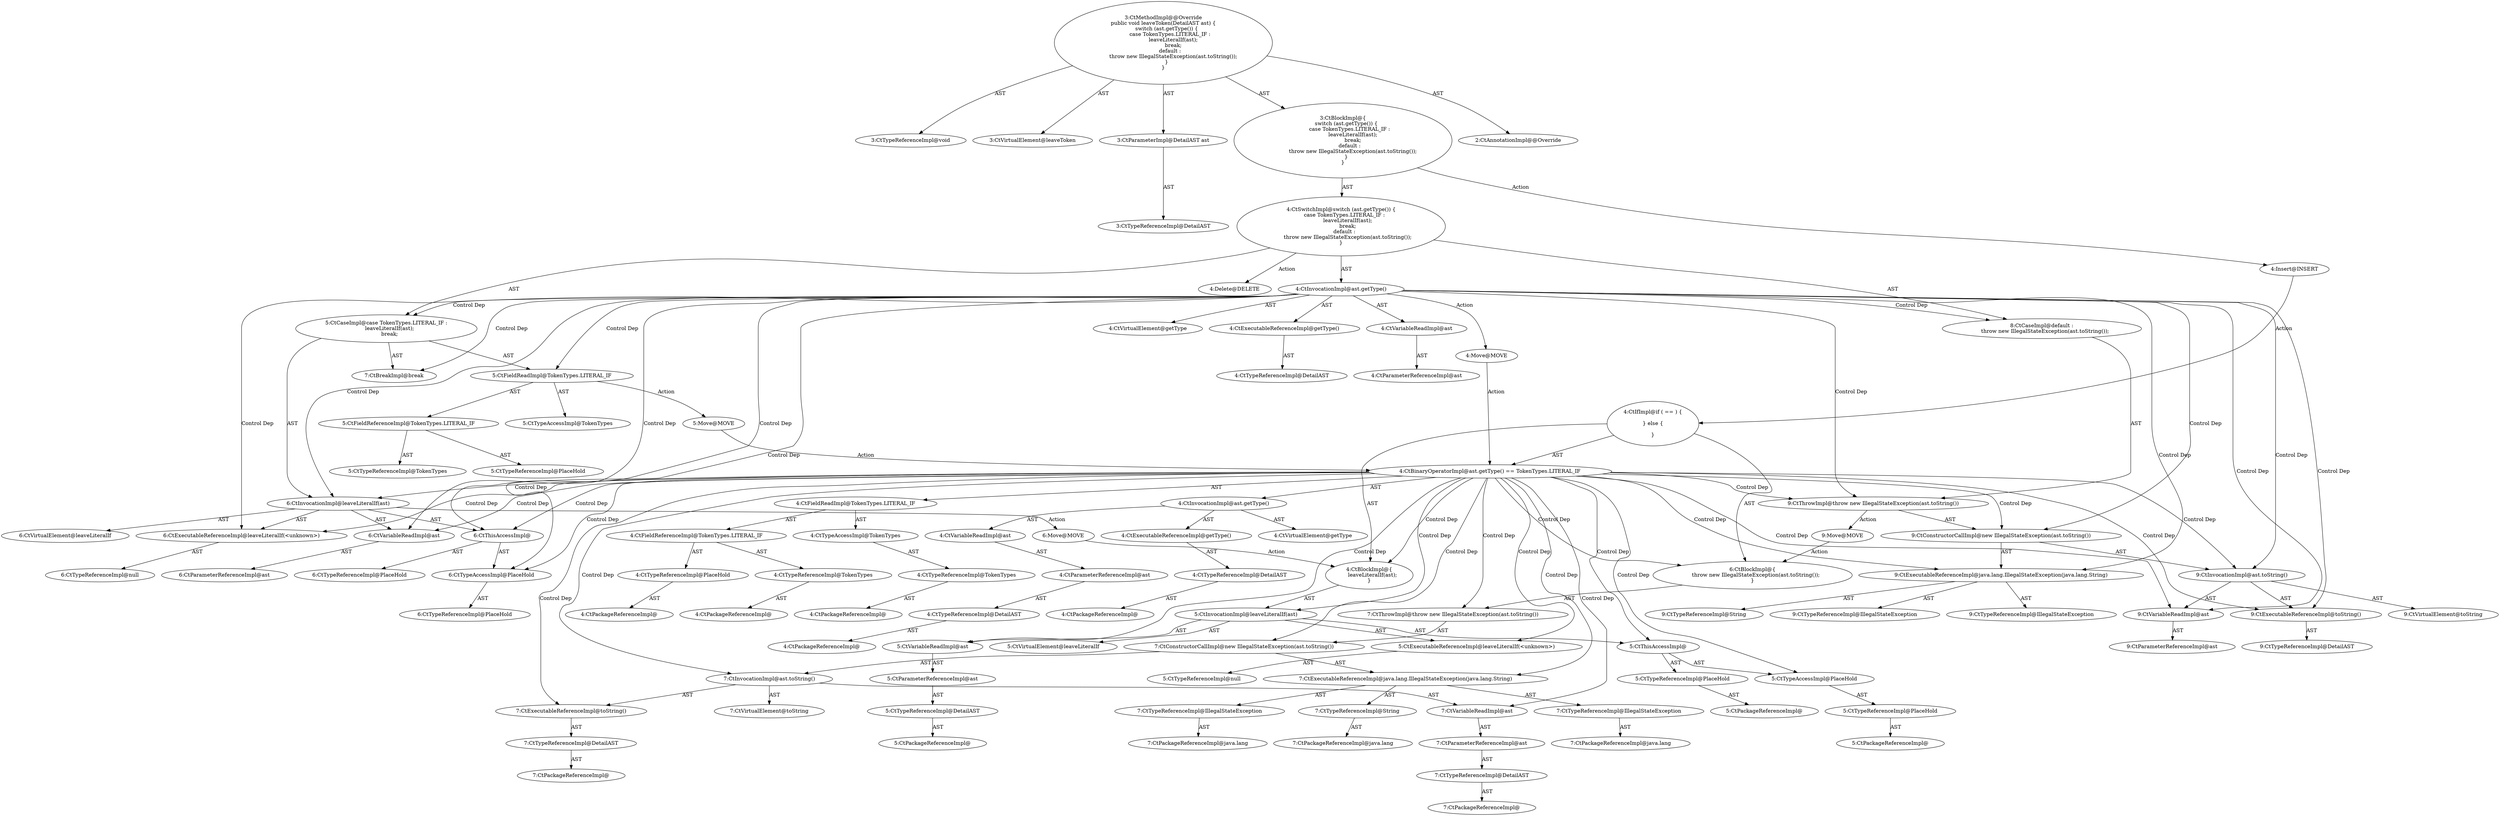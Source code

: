 digraph "leaveToken#?,DetailAST" {
0 [label="3:CtTypeReferenceImpl@void" shape=ellipse]
1 [label="3:CtVirtualElement@leaveToken" shape=ellipse]
2 [label="3:CtParameterImpl@DetailAST ast" shape=ellipse]
3 [label="3:CtTypeReferenceImpl@DetailAST" shape=ellipse]
4 [label="4:CtExecutableReferenceImpl@getType()" shape=ellipse]
5 [label="4:CtTypeReferenceImpl@DetailAST" shape=ellipse]
6 [label="4:CtVirtualElement@getType" shape=ellipse]
7 [label="4:CtVariableReadImpl@ast" shape=ellipse]
8 [label="4:CtParameterReferenceImpl@ast" shape=ellipse]
9 [label="4:CtInvocationImpl@ast.getType()" shape=ellipse]
10 [label="5:CtFieldReferenceImpl@TokenTypes.LITERAL_IF" shape=ellipse]
11 [label="5:CtTypeReferenceImpl@TokenTypes" shape=ellipse]
12 [label="5:CtTypeReferenceImpl@PlaceHold" shape=ellipse]
13 [label="5:CtFieldReadImpl@TokenTypes.LITERAL_IF" shape=ellipse]
14 [label="5:CtTypeAccessImpl@TokenTypes" shape=ellipse]
15 [label="6:CtExecutableReferenceImpl@leaveLiteralIf(<unknown>)" shape=ellipse]
16 [label="6:CtTypeReferenceImpl@null" shape=ellipse]
17 [label="6:CtVirtualElement@leaveLiteralIf" shape=ellipse]
18 [label="6:CtTypeAccessImpl@PlaceHold" shape=ellipse]
19 [label="6:CtTypeReferenceImpl@PlaceHold" shape=ellipse]
20 [label="6:CtThisAccessImpl@" shape=ellipse]
21 [label="6:CtTypeReferenceImpl@PlaceHold" shape=ellipse]
22 [label="6:CtVariableReadImpl@ast" shape=ellipse]
23 [label="6:CtParameterReferenceImpl@ast" shape=ellipse]
24 [label="6:CtInvocationImpl@leaveLiteralIf(ast)" shape=ellipse]
25 [label="7:CtBreakImpl@break" shape=ellipse]
26 [label="5:CtCaseImpl@case TokenTypes.LITERAL_IF :
    leaveLiteralIf(ast);
    break;" shape=ellipse]
27 [label="9:CtExecutableReferenceImpl@java.lang.IllegalStateException(java.lang.String)" shape=ellipse]
28 [label="9:CtTypeReferenceImpl@IllegalStateException" shape=ellipse]
29 [label="9:CtTypeReferenceImpl@IllegalStateException" shape=ellipse]
30 [label="9:CtTypeReferenceImpl@String" shape=ellipse]
31 [label="9:CtExecutableReferenceImpl@toString()" shape=ellipse]
32 [label="9:CtTypeReferenceImpl@DetailAST" shape=ellipse]
33 [label="9:CtVirtualElement@toString" shape=ellipse]
34 [label="9:CtVariableReadImpl@ast" shape=ellipse]
35 [label="9:CtParameterReferenceImpl@ast" shape=ellipse]
36 [label="9:CtInvocationImpl@ast.toString()" shape=ellipse]
37 [label="9:CtConstructorCallImpl@new IllegalStateException(ast.toString())" shape=ellipse]
38 [label="9:CtThrowImpl@throw new IllegalStateException(ast.toString())" shape=ellipse]
39 [label="8:CtCaseImpl@default :
    throw new IllegalStateException(ast.toString());" shape=ellipse]
40 [label="4:CtSwitchImpl@switch (ast.getType()) \{
    case TokenTypes.LITERAL_IF :
        leaveLiteralIf(ast);
        break;
    default :
        throw new IllegalStateException(ast.toString());
\}" shape=ellipse]
41 [label="3:CtBlockImpl@\{
    switch (ast.getType()) \{
        case TokenTypes.LITERAL_IF :
            leaveLiteralIf(ast);
            break;
        default :
            throw new IllegalStateException(ast.toString());
    \}
\}" shape=ellipse]
42 [label="3:CtMethodImpl@@Override
public void leaveToken(DetailAST ast) \{
    switch (ast.getType()) \{
        case TokenTypes.LITERAL_IF :
            leaveLiteralIf(ast);
            break;
        default :
            throw new IllegalStateException(ast.toString());
    \}
\}" shape=ellipse]
43 [label="2:CtAnnotationImpl@@Override" shape=ellipse]
44 [label="4:Delete@DELETE" shape=ellipse]
45 [label="4:Insert@INSERT" shape=ellipse]
46 [label="4:CtPackageReferenceImpl@" shape=ellipse]
47 [label="4:CtTypeReferenceImpl@DetailAST" shape=ellipse]
48 [label="4:CtParameterReferenceImpl@ast" shape=ellipse]
49 [label="4:CtVariableReadImpl@ast" shape=ellipse]
50 [label="4:CtPackageReferenceImpl@" shape=ellipse]
51 [label="4:CtTypeReferenceImpl@DetailAST" shape=ellipse]
52 [label="4:CtExecutableReferenceImpl@getType()" shape=ellipse]
53 [label="4:CtInvocationImpl@ast.getType()" shape=ellipse]
54 [label="4:CtVirtualElement@getType" shape=ellipse]
55 [label="4:CtPackageReferenceImpl@" shape=ellipse]
56 [label="4:CtTypeReferenceImpl@TokenTypes" shape=ellipse]
57 [label="4:CtTypeAccessImpl@TokenTypes" shape=ellipse]
58 [label="4:CtPackageReferenceImpl@" shape=ellipse]
59 [label="4:CtTypeReferenceImpl@TokenTypes" shape=ellipse]
60 [label="4:CtPackageReferenceImpl@" shape=ellipse]
61 [label="4:CtTypeReferenceImpl@PlaceHold" shape=ellipse]
62 [label="4:CtFieldReferenceImpl@TokenTypes.LITERAL_IF" shape=ellipse]
63 [label="4:CtFieldReadImpl@TokenTypes.LITERAL_IF" shape=ellipse]
64 [label="4:CtBinaryOperatorImpl@ast.getType() == TokenTypes.LITERAL_IF" shape=ellipse]
65 [label="5:CtPackageReferenceImpl@" shape=ellipse]
66 [label="5:CtTypeReferenceImpl@PlaceHold" shape=ellipse]
67 [label="5:CtPackageReferenceImpl@" shape=ellipse]
68 [label="5:CtTypeReferenceImpl@PlaceHold" shape=ellipse]
69 [label="5:CtTypeAccessImpl@PlaceHold" shape=ellipse]
70 [label="5:CtThisAccessImpl@" shape=ellipse]
71 [label="5:CtTypeReferenceImpl@null" shape=ellipse]
72 [label="5:CtExecutableReferenceImpl@leaveLiteralIf(<unknown>)" shape=ellipse]
73 [label="5:CtPackageReferenceImpl@" shape=ellipse]
74 [label="5:CtTypeReferenceImpl@DetailAST" shape=ellipse]
75 [label="5:CtParameterReferenceImpl@ast" shape=ellipse]
76 [label="5:CtVariableReadImpl@ast" shape=ellipse]
77 [label="5:CtInvocationImpl@leaveLiteralIf(ast)" shape=ellipse]
78 [label="5:CtVirtualElement@leaveLiteralIf" shape=ellipse]
79 [label="4:CtBlockImpl@\{
    leaveLiteralIf(ast);
\}" shape=ellipse]
80 [label="7:CtPackageReferenceImpl@java.lang" shape=ellipse]
81 [label="7:CtTypeReferenceImpl@IllegalStateException" shape=ellipse]
82 [label="7:CtPackageReferenceImpl@java.lang" shape=ellipse]
83 [label="7:CtTypeReferenceImpl@IllegalStateException" shape=ellipse]
84 [label="7:CtPackageReferenceImpl@java.lang" shape=ellipse]
85 [label="7:CtTypeReferenceImpl@String" shape=ellipse]
86 [label="7:CtExecutableReferenceImpl@java.lang.IllegalStateException(java.lang.String)" shape=ellipse]
87 [label="7:CtPackageReferenceImpl@" shape=ellipse]
88 [label="7:CtTypeReferenceImpl@DetailAST" shape=ellipse]
89 [label="7:CtParameterReferenceImpl@ast" shape=ellipse]
90 [label="7:CtVariableReadImpl@ast" shape=ellipse]
91 [label="7:CtPackageReferenceImpl@" shape=ellipse]
92 [label="7:CtTypeReferenceImpl@DetailAST" shape=ellipse]
93 [label="7:CtExecutableReferenceImpl@toString()" shape=ellipse]
94 [label="7:CtInvocationImpl@ast.toString()" shape=ellipse]
95 [label="7:CtVirtualElement@toString" shape=ellipse]
96 [label="7:CtConstructorCallImpl@new IllegalStateException(ast.toString())" shape=ellipse]
97 [label="7:CtThrowImpl@throw new IllegalStateException(ast.toString())" shape=ellipse]
98 [label="6:CtBlockImpl@\{
    throw new IllegalStateException(ast.toString());
\}" shape=ellipse]
99 [label="4:CtIfImpl@if ( == ) \{

\} else \{

\}" shape=ellipse]
100 [label="4:Move@MOVE" shape=ellipse]
101 [label="5:Move@MOVE" shape=ellipse]
102 [label="6:Move@MOVE" shape=ellipse]
103 [label="9:Move@MOVE" shape=ellipse]
2 -> 3 [label="AST"];
4 -> 5 [label="AST"];
7 -> 8 [label="AST"];
9 -> 6 [label="AST"];
9 -> 7 [label="AST"];
9 -> 4 [label="AST"];
9 -> 26 [label="Control Dep"];
9 -> 13 [label="Control Dep"];
9 -> 24 [label="Control Dep"];
9 -> 15 [label="Control Dep"];
9 -> 20 [label="Control Dep"];
9 -> 18 [label="Control Dep"];
9 -> 22 [label="Control Dep"];
9 -> 25 [label="Control Dep"];
9 -> 39 [label="Control Dep"];
9 -> 38 [label="Control Dep"];
9 -> 37 [label="Control Dep"];
9 -> 27 [label="Control Dep"];
9 -> 36 [label="Control Dep"];
9 -> 31 [label="Control Dep"];
9 -> 34 [label="Control Dep"];
9 -> 100 [label="Action"];
10 -> 11 [label="AST"];
10 -> 12 [label="AST"];
13 -> 14 [label="AST"];
13 -> 10 [label="AST"];
13 -> 101 [label="Action"];
15 -> 16 [label="AST"];
18 -> 19 [label="AST"];
20 -> 21 [label="AST"];
20 -> 18 [label="AST"];
22 -> 23 [label="AST"];
24 -> 17 [label="AST"];
24 -> 20 [label="AST"];
24 -> 15 [label="AST"];
24 -> 22 [label="AST"];
24 -> 102 [label="Action"];
26 -> 13 [label="AST"];
26 -> 24 [label="AST"];
26 -> 25 [label="AST"];
27 -> 28 [label="AST"];
27 -> 29 [label="AST"];
27 -> 30 [label="AST"];
31 -> 32 [label="AST"];
34 -> 35 [label="AST"];
36 -> 33 [label="AST"];
36 -> 34 [label="AST"];
36 -> 31 [label="AST"];
37 -> 27 [label="AST"];
37 -> 36 [label="AST"];
38 -> 37 [label="AST"];
38 -> 103 [label="Action"];
39 -> 38 [label="AST"];
40 -> 9 [label="AST"];
40 -> 26 [label="AST"];
40 -> 39 [label="AST"];
40 -> 44 [label="Action"];
41 -> 40 [label="AST"];
41 -> 45 [label="Action"];
42 -> 1 [label="AST"];
42 -> 43 [label="AST"];
42 -> 0 [label="AST"];
42 -> 2 [label="AST"];
42 -> 41 [label="AST"];
45 -> 99 [label="Action"];
47 -> 46 [label="AST"];
48 -> 47 [label="AST"];
49 -> 48 [label="AST"];
51 -> 50 [label="AST"];
52 -> 51 [label="AST"];
53 -> 54 [label="AST"];
53 -> 49 [label="AST"];
53 -> 52 [label="AST"];
56 -> 55 [label="AST"];
57 -> 56 [label="AST"];
59 -> 58 [label="AST"];
61 -> 60 [label="AST"];
62 -> 59 [label="AST"];
62 -> 61 [label="AST"];
63 -> 57 [label="AST"];
63 -> 62 [label="AST"];
64 -> 53 [label="AST"];
64 -> 63 [label="AST"];
64 -> 79 [label="Control Dep"];
64 -> 77 [label="Control Dep"];
64 -> 72 [label="Control Dep"];
64 -> 70 [label="Control Dep"];
64 -> 69 [label="Control Dep"];
64 -> 76 [label="Control Dep"];
64 -> 98 [label="Control Dep"];
64 -> 97 [label="Control Dep"];
64 -> 96 [label="Control Dep"];
64 -> 86 [label="Control Dep"];
64 -> 94 [label="Control Dep"];
64 -> 93 [label="Control Dep"];
64 -> 90 [label="Control Dep"];
64 -> 24 [label="Control Dep"];
64 -> 15 [label="Control Dep"];
64 -> 20 [label="Control Dep"];
64 -> 18 [label="Control Dep"];
64 -> 22 [label="Control Dep"];
64 -> 38 [label="Control Dep"];
64 -> 37 [label="Control Dep"];
64 -> 27 [label="Control Dep"];
64 -> 36 [label="Control Dep"];
64 -> 31 [label="Control Dep"];
64 -> 34 [label="Control Dep"];
66 -> 65 [label="AST"];
68 -> 67 [label="AST"];
69 -> 68 [label="AST"];
70 -> 66 [label="AST"];
70 -> 69 [label="AST"];
72 -> 71 [label="AST"];
74 -> 73 [label="AST"];
75 -> 74 [label="AST"];
76 -> 75 [label="AST"];
77 -> 78 [label="AST"];
77 -> 70 [label="AST"];
77 -> 72 [label="AST"];
77 -> 76 [label="AST"];
79 -> 77 [label="AST"];
81 -> 80 [label="AST"];
83 -> 82 [label="AST"];
85 -> 84 [label="AST"];
86 -> 81 [label="AST"];
86 -> 83 [label="AST"];
86 -> 85 [label="AST"];
88 -> 87 [label="AST"];
89 -> 88 [label="AST"];
90 -> 89 [label="AST"];
92 -> 91 [label="AST"];
93 -> 92 [label="AST"];
94 -> 95 [label="AST"];
94 -> 90 [label="AST"];
94 -> 93 [label="AST"];
96 -> 86 [label="AST"];
96 -> 94 [label="AST"];
97 -> 96 [label="AST"];
98 -> 97 [label="AST"];
99 -> 64 [label="AST"];
99 -> 79 [label="AST"];
99 -> 98 [label="AST"];
100 -> 64 [label="Action"];
101 -> 64 [label="Action"];
102 -> 79 [label="Action"];
103 -> 98 [label="Action"];
}